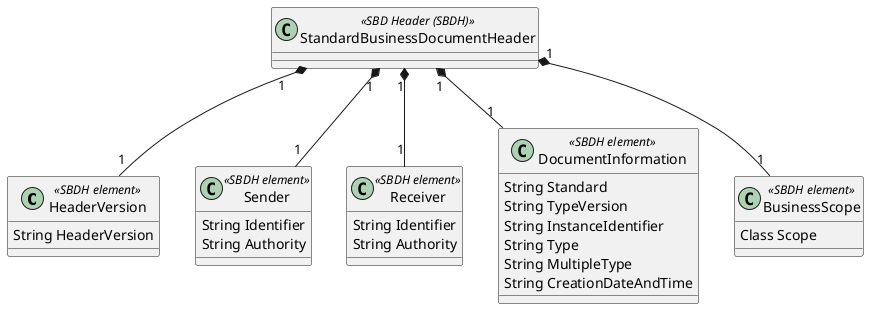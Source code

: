 @startuml SBD

class HeaderVersion
{
    String HeaderVersion
}

class Sender
{
    String Identifier
    String Authority
}

class Receiver
{
    String Identifier
    String Authority
}

class DocumentInformation
{
    String Standard
    String TypeVersion
    String InstanceIdentifier
    String Type
    String MultipleType
    String CreationDateAndTime
}

class BusinessScope
{
    Class Scope
}

class "StandardBusinessDocumentHeader" as SBDH <<SBD Header (SBDH)>>
class "HeaderVersion" as HeaderVersion <<SBDH element>>
class "Sender" as Sender <<SBDH element>>
class "Receiver" as Receiver <<SBDH element>>
class "DocumentInformation" as DocumentInformation <<SBDH element>>
class "BusinessScope" as BusinessScope <<SBDH element>>


SBDH "1" *-- "1" HeaderVersion 
SBDH "1" *-- "1" Sender 
SBDH "1" *-- "1" Receiver 
SBDH "1" *-- "1" DocumentInformation 
SBDH "1" *-- "1" BusinessScope 


@enduml
